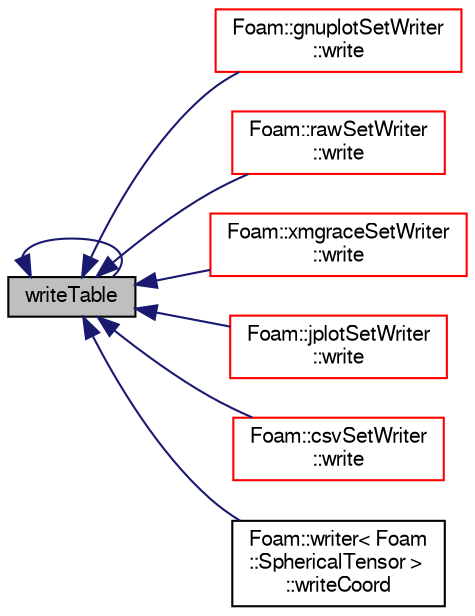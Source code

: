 digraph "writeTable"
{
  bgcolor="transparent";
  edge [fontname="FreeSans",fontsize="10",labelfontname="FreeSans",labelfontsize="10"];
  node [fontname="FreeSans",fontsize="10",shape=record];
  rankdir="LR";
  Node25 [label="writeTable",height=0.2,width=0.4,color="black", fillcolor="grey75", style="filled", fontcolor="black"];
  Node25 -> Node26 [dir="back",color="midnightblue",fontsize="10",style="solid",fontname="FreeSans"];
  Node26 [label="Foam::gnuplotSetWriter\l::write",height=0.2,width=0.4,color="red",URL="$a21862.html#ae25e717f0b4f16f583638020a1a090ec",tooltip="General entry point for writing. "];
  Node25 -> Node29 [dir="back",color="midnightblue",fontsize="10",style="solid",fontname="FreeSans"];
  Node29 [label="Foam::rawSetWriter\l::write",height=0.2,width=0.4,color="red",URL="$a21870.html#ae25e717f0b4f16f583638020a1a090ec",tooltip="General entry point for writing. "];
  Node25 -> Node32 [dir="back",color="midnightblue",fontsize="10",style="solid",fontname="FreeSans"];
  Node32 [label="Foam::xmgraceSetWriter\l::write",height=0.2,width=0.4,color="red",URL="$a21882.html#ae25e717f0b4f16f583638020a1a090ec",tooltip="General entry point for writing. "];
  Node25 -> Node35 [dir="back",color="midnightblue",fontsize="10",style="solid",fontname="FreeSans"];
  Node35 [label="Foam::jplotSetWriter\l::write",height=0.2,width=0.4,color="red",URL="$a21866.html#ae25e717f0b4f16f583638020a1a090ec",tooltip="General entry point for writing. "];
  Node25 -> Node38 [dir="back",color="midnightblue",fontsize="10",style="solid",fontname="FreeSans"];
  Node38 [label="Foam::csvSetWriter\l::write",height=0.2,width=0.4,color="red",URL="$a21854.html#ae25e717f0b4f16f583638020a1a090ec",tooltip="General entry point for writing. "];
  Node25 -> Node41 [dir="back",color="midnightblue",fontsize="10",style="solid",fontname="FreeSans"];
  Node41 [label="Foam::writer\< Foam\l::SphericalTensor \>\l::writeCoord",height=0.2,width=0.4,color="black",URL="$a21878.html#abd9a0cfafd67aa71d798173ce0ce02f6"];
  Node25 -> Node25 [dir="back",color="midnightblue",fontsize="10",style="solid",fontname="FreeSans"];
}
